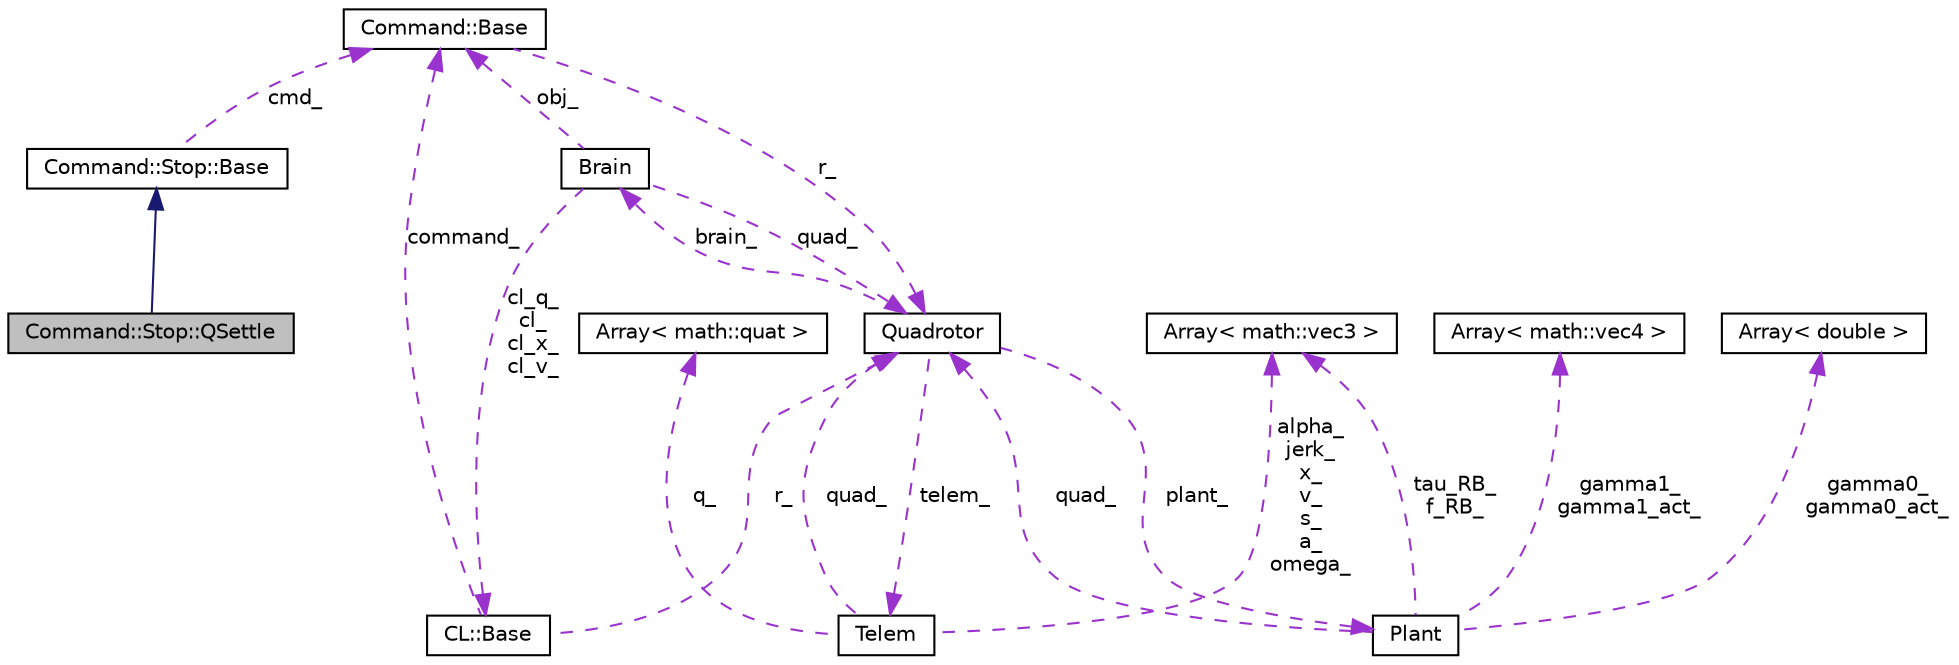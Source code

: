 digraph G
{
  edge [fontname="Helvetica",fontsize="10",labelfontname="Helvetica",labelfontsize="10"];
  node [fontname="Helvetica",fontsize="10",shape=record];
  Node1 [label="Command::Stop::QSettle",height=0.2,width=0.4,color="black", fillcolor="grey75", style="filled" fontcolor="black"];
  Node2 -> Node1 [dir=back,color="midnightblue",fontsize="10",style="solid"];
  Node2 [label="Command::Stop::Base",height=0.2,width=0.4,color="black", fillcolor="white", style="filled",URL="$classCommand_1_1Stop_1_1Base.html"];
  Node3 -> Node2 [dir=back,color="darkorchid3",fontsize="10",style="dashed",label="cmd_"];
  Node3 [label="Command::Base",height=0.2,width=0.4,color="black", fillcolor="white", style="filled",URL="$classCommand_1_1Base.html"];
  Node4 -> Node3 [dir=back,color="darkorchid3",fontsize="10",style="dashed",label="r_"];
  Node4 [label="Quadrotor",height=0.2,width=0.4,color="black", fillcolor="white", style="filled",URL="$classQuadrotor.html"];
  Node5 -> Node4 [dir=back,color="darkorchid3",fontsize="10",style="dashed",label="brain_"];
  Node5 [label="Brain",height=0.2,width=0.4,color="black", fillcolor="white", style="filled",URL="$classBrain.html"];
  Node6 -> Node5 [dir=back,color="darkorchid3",fontsize="10",style="dashed",label="cl_q_\ncl_\ncl_x_\ncl_v_"];
  Node6 [label="CL::Base",height=0.2,width=0.4,color="black", fillcolor="white", style="filled",URL="$classCL_1_1Base.html"];
  Node4 -> Node6 [dir=back,color="darkorchid3",fontsize="10",style="dashed",label="r_"];
  Node3 -> Node6 [dir=back,color="darkorchid3",fontsize="10",style="dashed",label="command_"];
  Node4 -> Node5 [dir=back,color="darkorchid3",fontsize="10",style="dashed",label="quad_"];
  Node3 -> Node5 [dir=back,color="darkorchid3",fontsize="10",style="dashed",label="obj_"];
  Node7 -> Node4 [dir=back,color="darkorchid3",fontsize="10",style="dashed",label="plant_"];
  Node7 [label="Plant",height=0.2,width=0.4,color="black", fillcolor="white", style="filled",URL="$classPlant.html"];
  Node8 -> Node7 [dir=back,color="darkorchid3",fontsize="10",style="dashed",label="gamma1_\ngamma1_act_"];
  Node8 [label="Array\< math::vec4 \>",height=0.2,width=0.4,color="black", fillcolor="white", style="filled",URL="$classArray.html"];
  Node9 -> Node7 [dir=back,color="darkorchid3",fontsize="10",style="dashed",label="tau_RB_\nf_RB_"];
  Node9 [label="Array\< math::vec3 \>",height=0.2,width=0.4,color="black", fillcolor="white", style="filled",URL="$classArray.html"];
  Node10 -> Node7 [dir=back,color="darkorchid3",fontsize="10",style="dashed",label="gamma0_\ngamma0_act_"];
  Node10 [label="Array\< double \>",height=0.2,width=0.4,color="black", fillcolor="white", style="filled",URL="$classArray.html"];
  Node4 -> Node7 [dir=back,color="darkorchid3",fontsize="10",style="dashed",label="quad_"];
  Node11 -> Node4 [dir=back,color="darkorchid3",fontsize="10",style="dashed",label="telem_"];
  Node11 [label="Telem",height=0.2,width=0.4,color="black", fillcolor="white", style="filled",URL="$classTelem.html"];
  Node12 -> Node11 [dir=back,color="darkorchid3",fontsize="10",style="dashed",label="q_"];
  Node12 [label="Array\< math::quat \>",height=0.2,width=0.4,color="black", fillcolor="white", style="filled",URL="$classArray.html"];
  Node9 -> Node11 [dir=back,color="darkorchid3",fontsize="10",style="dashed",label="alpha_\njerk_\nx_\nv_\ns_\na_\nomega_"];
  Node4 -> Node11 [dir=back,color="darkorchid3",fontsize="10",style="dashed",label="quad_"];
}
